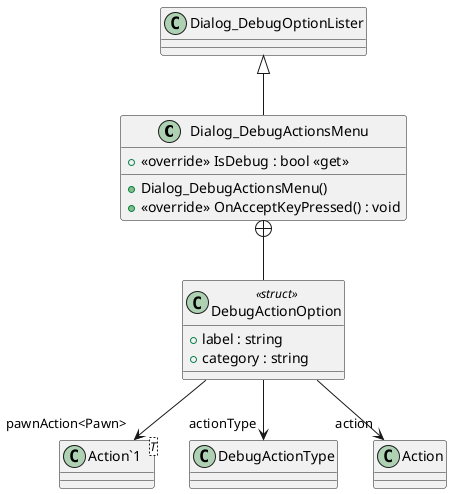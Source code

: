 @startuml
class Dialog_DebugActionsMenu {
    + <<override>> IsDebug : bool <<get>>
    + Dialog_DebugActionsMenu()
    + <<override>> OnAcceptKeyPressed() : void
}
class DebugActionOption <<struct>> {
    + label : string
    + category : string
}
class "Action`1"<T> {
}
Dialog_DebugOptionLister <|-- Dialog_DebugActionsMenu
Dialog_DebugActionsMenu +-- DebugActionOption
DebugActionOption --> "actionType" DebugActionType
DebugActionOption --> "action" Action
DebugActionOption --> "pawnAction<Pawn>" "Action`1"
@enduml
